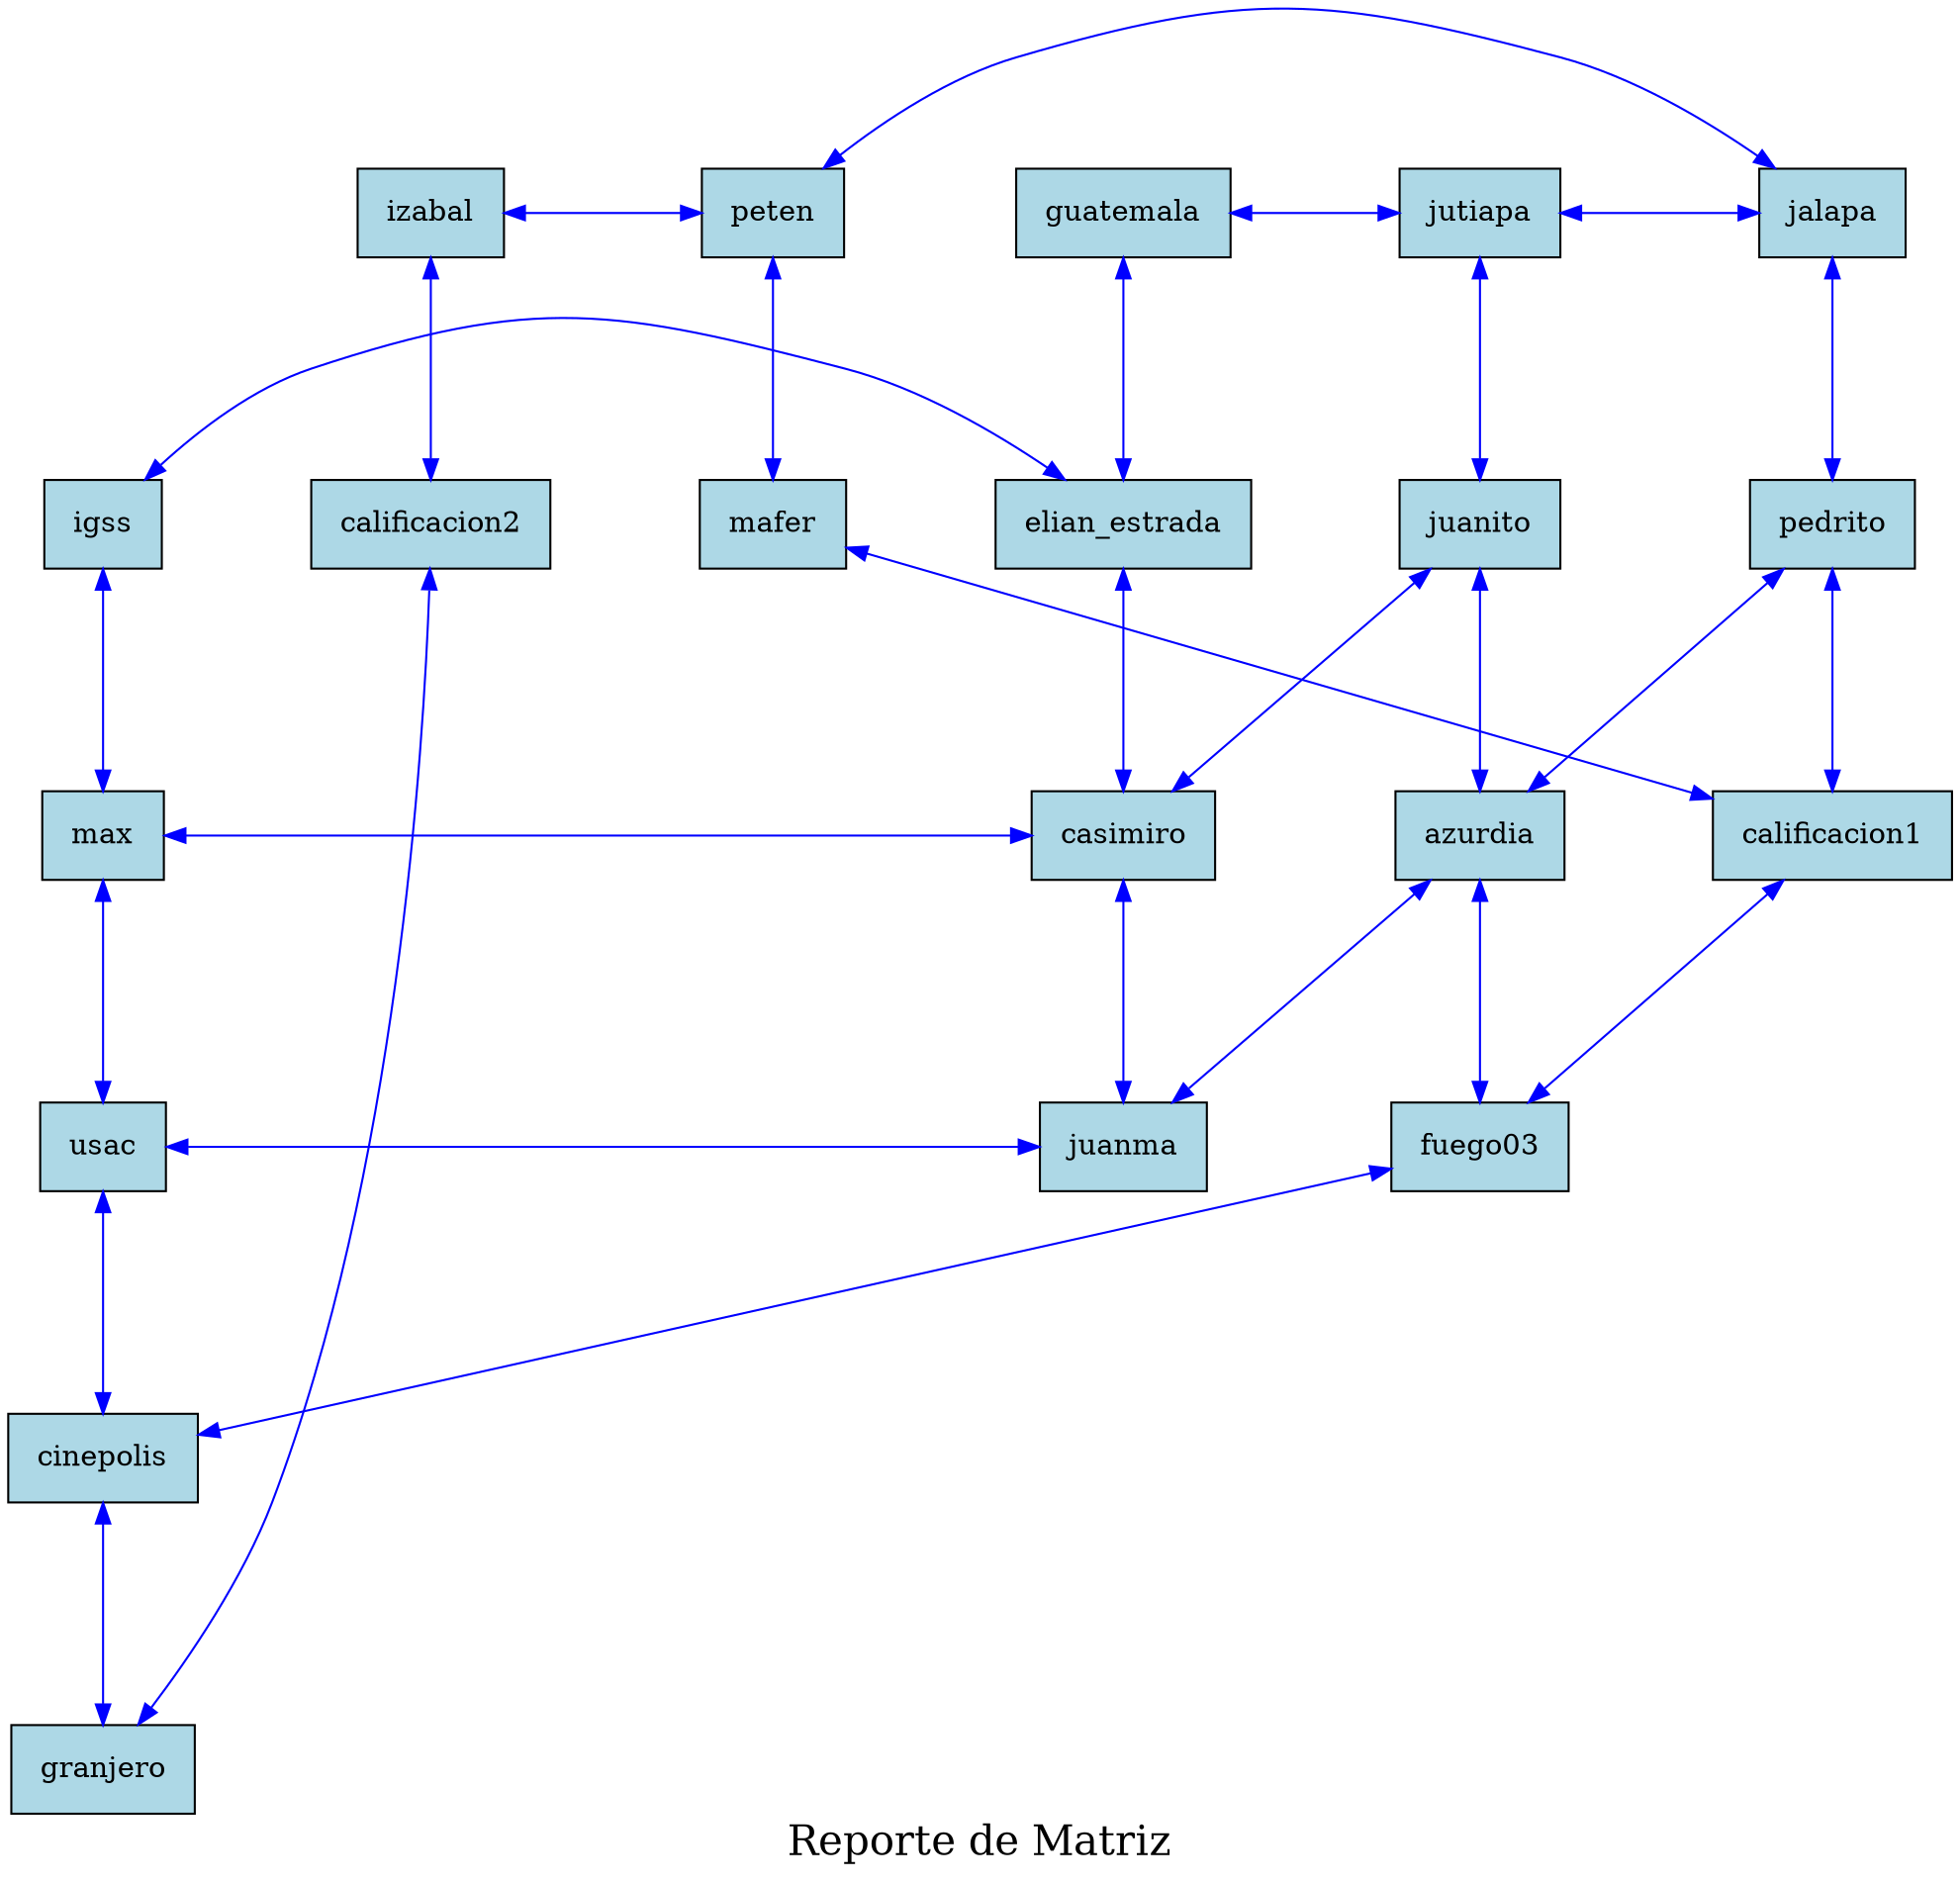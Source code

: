 digraph G {
 rankdir=TB;
 node [shape=box, style=filled, fillcolor=lightblue, margin=0.2];
edge [style=solid, color=blue];
 graph [ranksep=1.5, nodesep=1];
graph [label="Reporte de Matriz", fontsize=20, fontcolor=black];
    invisible_[label="invisible"style=invis];
    invisible_-> nodo_1751090094192 [style=invis];
    nodo_1751090094192 [label="igss"style=filled, fillcolor=lightblue];
    nodo_1751090094192 -> nodo_1751090096384 [dir=both];
    nodo_1751090094192 -> nodo_1751090076528 [dir=both,constraint=false];
    nodo_1751090096384 [label="max"style=filled, fillcolor=lightblue];
    nodo_1751090096384 -> nodo_1751090097312 [dir=both];
    nodo_1751090096384 -> nodo_1751090230336 [dir=both,constraint=false];
    nodo_1751090097312 [label="usac"style=filled, fillcolor=lightblue];
    nodo_1751090097312 -> nodo_1751090225552 [dir=both];
    nodo_1751090097312 -> nodo_1751090230048 [dir=both,constraint=false];
    nodo_1751090225552 [label="cinepolis"style=filled, fillcolor=lightblue];
    nodo_1751090225552 -> nodo_1751090105920 [dir=both];
    nodo_1751090225552 -> nodo_1751090231488 [dir=both,constraint=false];
    nodo_1751090105920 [label="granjero"style=filled, fillcolor=lightblue];
    nodo_1751090105920 -> nodo_1751090104960 [dir=both,constraint=false];
    nodo_1751090093840 [label="guatemala"style=filled, fillcolor=lightblue];
    nodo_1751090093840 -> nodo_1751090076528 [dir=both];
    nodo_1751090093840 -> nodo_1751090096096 [dir=both,constraint=false];
    nodo_1751090076528 [label="elian_estrada"style=filled, fillcolor=lightblue];
    nodo_1751090076528 -> nodo_1751090230336 [dir=both];
    nodo_1751090230336 [label="casimiro"style=filled, fillcolor=lightblue];
    nodo_1751090230336 -> nodo_1751090230048 [dir=both];
    nodo_1751090230336 -> nodo_1751090095808 [dir=both,constraint=false];
    nodo_1751090230048 [label="juanma"style=filled, fillcolor=lightblue];
    nodo_1751090230048 -> nodo_1751090232064 [dir=both,constraint=false];
    nodo_1751090096096 [label="jutiapa"style=filled, fillcolor=lightblue];
    nodo_1751090096096 -> nodo_1751090095808 [dir=both];
    nodo_1751090096096 -> nodo_1751090096960 [dir=both,constraint=false];
    nodo_1751090095808 [label="juanito"style=filled, fillcolor=lightblue];
    nodo_1751090095808 -> nodo_1751090232064 [dir=both];
    nodo_1751090232064 [label="azurdia"style=filled, fillcolor=lightblue];
    nodo_1751090232064 -> nodo_1751090231488 [dir=both];
    nodo_1751090232064 -> nodo_1751090096672 [dir=both,constraint=false];
    nodo_1751090231488 [label="fuego03"style=filled, fillcolor=lightblue];
    nodo_1751090231488 -> nodo_1751090104864 [dir=both,constraint=false];
    nodo_1751090096960 [label="jalapa"style=filled, fillcolor=lightblue];
    nodo_1751090096960 -> nodo_1751090096672 [dir=both];
    nodo_1751090096960 -> nodo_1751090098016 [dir=both,constraint=false];
    nodo_1751090096672 [label="pedrito"style=filled, fillcolor=lightblue];
    nodo_1751090096672 -> nodo_1751090104864 [dir=both];
    nodo_1751090104864 [label="calificacion1"style=filled, fillcolor=lightblue];
    nodo_1751090104864 -> nodo_1751090097664 [dir=both,constraint=false];
    nodo_1751090098016 [label="peten"style=filled, fillcolor=lightblue];
    nodo_1751090098016 -> nodo_1751090097664 [dir=both];
    nodo_1751090098016 -> nodo_1751090104480 [dir=both,constraint=false];
    nodo_1751090097664 [label="mafer"style=filled, fillcolor=lightblue];
    nodo_1751090104480 [label="izabal"style=filled, fillcolor=lightblue];
    nodo_1751090104480 -> nodo_1751090104960 [dir=both];
    nodo_1751090104960 [label="calificacion2"style=filled, fillcolor=lightblue];
}